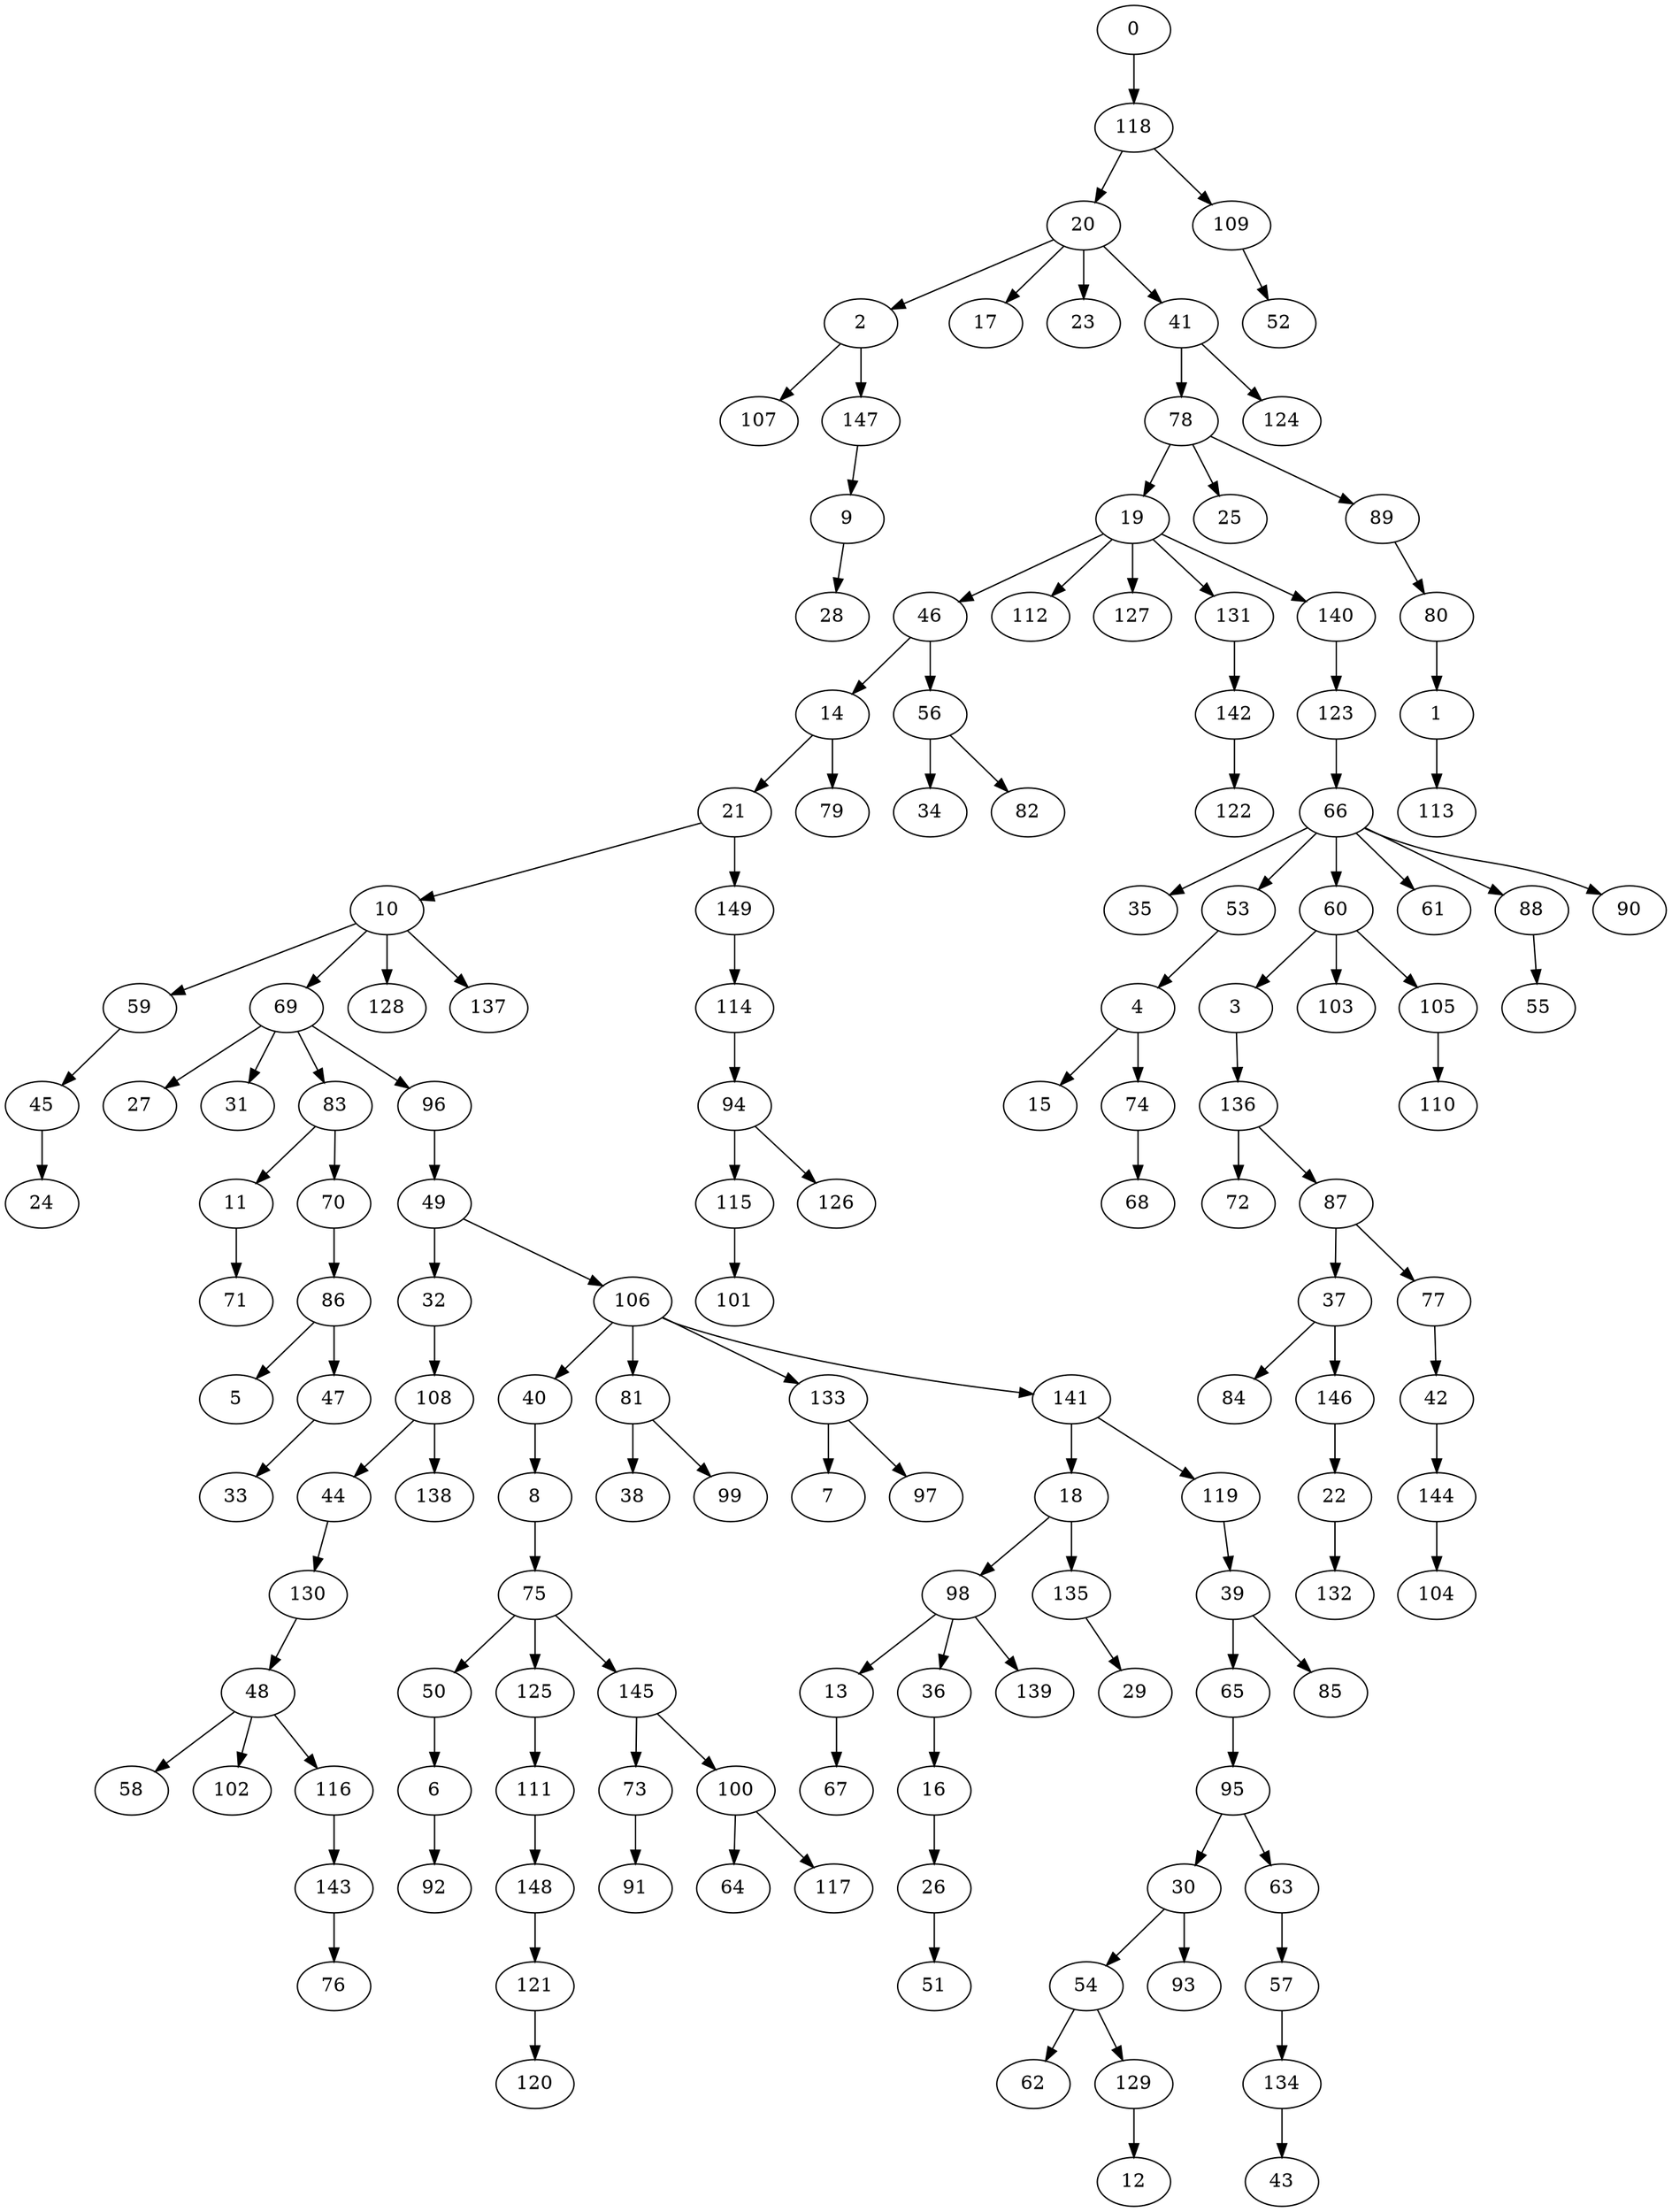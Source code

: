 strict digraph {
	graph [bb="0,0,1206,1620"];
	node [label="\N"];
	0	[height=0.5,
		pos="855,1602",
		width=0.75];
	118	[height=0.5,
		pos="855,1530",
		width=0.75];
	0 -> 118	[pos="e,855,1548.1 855,1583.7 855,1576 855,1566.7 855,1558.1"];
	1	[height=0.5,
		pos="1035,1098",
		width=0.75];
	113	[height=0.5,
		pos="1035,1026",
		width=0.75];
	1 -> 113	[pos="e,1035,1044.1 1035,1079.7 1035,1072 1035,1062.7 1035,1054.1"];
	2	[height=0.5,
		pos="648,1386",
		width=0.75];
	107	[height=0.5,
		pos="576,1314",
		width=0.75];
	2 -> 107	[pos="e,590.8,1329.4 633.43,1370.8 623.25,1360.9 609.48,1347.5 597.97,1336.4"];
	147	[height=0.5,
		pos="648,1314",
		width=0.75];
	2 -> 147	[pos="e,648,1332.1 648,1367.7 648,1360 648,1350.7 648,1342.1"];
	3	[height=0.5,
		pos="891,882",
		width=0.75];
	136	[height=0.5,
		pos="891,810",
		width=0.75];
	3 -> 136	[pos="e,891,828.1 891,863.7 891,855.98 891,846.71 891,838.11"];
	4	[height=0.5,
		pos="819,882",
		width=0.75];
	15	[height=0.5,
		pos="747,810",
		width=0.75];
	4 -> 15	[pos="e,761.8,825.38 804.43,866.83 794.25,856.94 780.48,843.55 768.97,832.36"];
	74	[height=0.5,
		pos="819,810",
		width=0.75];
	4 -> 74	[pos="e,819,828.1 819,863.7 819,855.98 819,846.71 819,838.11"];
	5	[height=0.5,
		pos="171,594",
		width=0.75];
	6	[height=0.5,
		pos="315,306",
		width=0.75];
	92	[height=0.5,
		pos="315,234",
		width=0.75];
	6 -> 92	[pos="e,315,252.1 315,287.7 315,279.98 315,270.71 315,262.11"];
	7	[height=0.5,
		pos="603,522",
		width=0.75];
	8	[height=0.5,
		pos="387,522",
		width=0.75];
	75	[height=0.5,
		pos="387,450",
		width=0.75];
	8 -> 75	[pos="e,387,468.1 387,503.7 387,495.98 387,486.71 387,478.11"];
	9	[height=0.5,
		pos="612,1242",
		width=0.75];
	28	[height=0.5,
		pos="603,1170",
		width=0.75];
	9 -> 28	[pos="e,605.22,1188.3 609.82,1224.1 608.83,1216.3 607.63,1207 606.52,1198.4"];
	10	[height=0.5,
		pos="279,954",
		width=0.75];
	59	[height=0.5,
		pos="99,882",
		width=0.75];
	10 -> 59	[pos="e,121.9,891.9 256.2,944.13 224.64,931.86 167.46,909.62 131.45,895.62"];
	69	[height=0.5,
		pos="207,882",
		width=0.75];
	10 -> 69	[pos="e,221.8,897.38 264.43,938.83 254.25,928.94 240.48,915.55 228.97,904.36"];
	128	[height=0.5,
		pos="279,882",
		width=0.75];
	10 -> 128	[pos="e,279,900.1 279,935.7 279,927.98 279,918.71 279,910.11"];
	137	[height=0.5,
		pos="351,882",
		width=0.75];
	10 -> 137	[pos="e,336.2,897.38 293.57,938.83 303.75,928.94 317.52,915.55 329.03,904.36"];
	11	[height=0.5,
		pos="171,738",
		width=0.75];
	71	[height=0.5,
		pos="171,666",
		width=0.75];
	11 -> 71	[pos="e,171,684.1 171,719.7 171,711.98 171,702.71 171,694.11"];
	12	[height=0.5,
		pos="819,18",
		width=0.75];
	13	[height=0.5,
		pos="603,378",
		width=0.75];
	67	[height=0.5,
		pos="603,306",
		width=0.75];
	13 -> 67	[pos="e,603,324.1 603,359.7 603,351.98 603,342.71 603,334.11"];
	14	[height=0.5,
		pos="603,1098",
		width=0.75];
	21	[height=0.5,
		pos="531,1026",
		width=0.75];
	14 -> 21	[pos="e,545.8,1041.4 588.43,1082.8 578.25,1072.9 564.48,1059.5 552.97,1048.4"];
	79	[height=0.5,
		pos="603,1026",
		width=0.75];
	14 -> 79	[pos="e,603,1044.1 603,1079.7 603,1072 603,1062.7 603,1054.1"];
	16	[height=0.5,
		pos="675,306",
		width=0.75];
	26	[height=0.5,
		pos="675,234",
		width=0.75];
	16 -> 26	[pos="e,675,252.1 675,287.7 675,279.98 675,270.71 675,262.11"];
	17	[height=0.5,
		pos="729,1386",
		width=0.75];
	18	[height=0.5,
		pos="783,522",
		width=0.75];
	98	[height=0.5,
		pos="711,450",
		width=0.75];
	18 -> 98	[pos="e,725.8,465.38 768.43,506.83 758.25,496.94 744.48,483.55 732.97,472.36"];
	135	[height=0.5,
		pos="819,450",
		width=0.75];
	18 -> 135	[pos="e,810.7,467.15 791.35,504.76 795.71,496.28 801.15,485.71 806.04,476.2"];
	19	[height=0.5,
		pos="819,1242",
		width=0.75];
	46	[height=0.5,
		pos="675,1170",
		width=0.75];
	19 -> 46	[pos="e,696.33,1181.4 797.75,1230.7 773.4,1218.8 733.28,1199.3 705.57,1185.9"];
	112	[height=0.5,
		pos="747,1170",
		width=0.75];
	19 -> 112	[pos="e,761.8,1185.4 804.43,1226.8 794.25,1216.9 780.48,1203.5 768.97,1192.4"];
	127	[height=0.5,
		pos="819,1170",
		width=0.75];
	19 -> 127	[pos="e,819,1188.1 819,1223.7 819,1216 819,1206.7 819,1198.1"];
	131	[height=0.5,
		pos="891,1170",
		width=0.75];
	19 -> 131	[pos="e,876.2,1185.4 833.57,1226.8 843.75,1216.9 857.52,1203.5 869.03,1192.4"];
	140	[height=0.5,
		pos="963,1170",
		width=0.75];
	19 -> 140	[pos="e,941.67,1181.4 840.25,1230.7 864.6,1218.8 904.72,1199.3 932.43,1185.9"];
	20	[height=0.5,
		pos="801,1458",
		width=0.75];
	20 -> 2	[pos="e,669.98,1397.1 779.4,1447.1 753.24,1435.1 708.97,1414.9 679.12,1401.2"];
	20 -> 17	[pos="e,743.8,1401.4 786.43,1442.8 776.25,1432.9 762.48,1419.5 750.97,1408.4"];
	23	[height=0.5,
		pos="801,1386",
		width=0.75];
	20 -> 23	[pos="e,801,1404.1 801,1439.7 801,1432 801,1422.7 801,1414.1"];
	41	[height=0.5,
		pos="873,1386",
		width=0.75];
	20 -> 41	[pos="e,858.2,1401.4 815.57,1442.8 825.75,1432.9 839.52,1419.5 851.03,1408.4"];
	21 -> 10	[pos="e,303.72,961.87 506.38,1018.2 461.21,1005.6 365.03,978.9 313.42,964.56"];
	149	[height=0.5,
		pos="531,954",
		width=0.75];
	21 -> 149	[pos="e,531,972.1 531,1007.7 531,999.98 531,990.71 531,982.11"];
	22	[height=0.5,
		pos="963,522",
		width=0.75];
	132	[height=0.5,
		pos="963,450",
		width=0.75];
	22 -> 132	[pos="e,963,468.1 963,503.7 963,495.98 963,486.71 963,478.11"];
	24	[height=0.5,
		pos="27,738",
		width=0.75];
	25	[height=0.5,
		pos="891,1242",
		width=0.75];
	51	[height=0.5,
		pos="675,162",
		width=0.75];
	26 -> 51	[pos="e,675,180.1 675,215.7 675,207.98 675,198.71 675,190.11"];
	27	[height=0.5,
		pos="99,810",
		width=0.75];
	29	[height=0.5,
		pos="819,378",
		width=0.75];
	30	[height=0.5,
		pos="855,234",
		width=0.75];
	54	[height=0.5,
		pos="783,162",
		width=0.75];
	30 -> 54	[pos="e,797.8,177.38 840.43,218.83 830.25,208.94 816.48,195.55 804.97,184.36"];
	93	[height=0.5,
		pos="855,162",
		width=0.75];
	30 -> 93	[pos="e,855,180.1 855,215.7 855,207.98 855,198.71 855,190.11"];
	31	[height=0.5,
		pos="171,810",
		width=0.75];
	32	[height=0.5,
		pos="315,666",
		width=0.75];
	108	[height=0.5,
		pos="315,594",
		width=0.75];
	32 -> 108	[pos="e,315,612.1 315,647.7 315,639.98 315,630.71 315,622.11"];
	33	[height=0.5,
		pos="171,522",
		width=0.75];
	34	[height=0.5,
		pos="675,1026",
		width=0.75];
	35	[height=0.5,
		pos="819,954",
		width=0.75];
	36	[height=0.5,
		pos="675,378",
		width=0.75];
	36 -> 16	[pos="e,675,324.1 675,359.7 675,351.98 675,342.71 675,334.11"];
	37	[height=0.5,
		pos="963,666",
		width=0.75];
	84	[height=0.5,
		pos="891,594",
		width=0.75];
	37 -> 84	[pos="e,905.8,609.38 948.43,650.83 938.25,640.94 924.48,627.55 912.97,616.36"];
	146	[height=0.5,
		pos="963,594",
		width=0.75];
	37 -> 146	[pos="e,963,612.1 963,647.7 963,639.98 963,630.71 963,622.11"];
	38	[height=0.5,
		pos="459,522",
		width=0.75];
	39	[height=0.5,
		pos="891,450",
		width=0.75];
	65	[height=0.5,
		pos="891,378",
		width=0.75];
	39 -> 65	[pos="e,891,396.1 891,431.7 891,423.98 891,414.71 891,406.11"];
	85	[height=0.5,
		pos="963,378",
		width=0.75];
	39 -> 85	[pos="e,948.2,393.38 905.57,434.83 915.75,424.94 929.52,411.55 941.03,400.36"];
	40	[height=0.5,
		pos="387,594",
		width=0.75];
	40 -> 8	[pos="e,387,540.1 387,575.7 387,567.98 387,558.71 387,550.11"];
	78	[height=0.5,
		pos="873,1314",
		width=0.75];
	41 -> 78	[pos="e,873,1332.1 873,1367.7 873,1360 873,1350.7 873,1342.1"];
	124	[height=0.5,
		pos="945,1314",
		width=0.75];
	41 -> 124	[pos="e,930.2,1329.4 887.57,1370.8 897.75,1360.9 911.52,1347.5 923.03,1336.4"];
	42	[height=0.5,
		pos="1035,594",
		width=0.75];
	144	[height=0.5,
		pos="1035,522",
		width=0.75];
	42 -> 144	[pos="e,1035,540.1 1035,575.7 1035,567.98 1035,558.71 1035,550.11"];
	43	[height=0.5,
		pos="927,18",
		width=0.75];
	44	[height=0.5,
		pos="243,522",
		width=0.75];
	130	[height=0.5,
		pos="207,450",
		width=0.75];
	44 -> 130	[pos="e,215.3,467.15 234.65,504.76 230.29,496.28 224.85,485.71 219.96,476.2"];
	45	[height=0.5,
		pos="27,810",
		width=0.75];
	45 -> 24	[pos="e,27,756.1 27,791.7 27,783.98 27,774.71 27,766.11"];
	46 -> 14	[pos="e,617.8,1113.4 660.43,1154.8 650.25,1144.9 636.48,1131.5 624.97,1120.4"];
	56	[height=0.5,
		pos="675,1098",
		width=0.75];
	46 -> 56	[pos="e,675,1116.1 675,1151.7 675,1144 675,1134.7 675,1126.1"];
	47	[height=0.5,
		pos="243,594",
		width=0.75];
	47 -> 33	[pos="e,185.8,537.38 228.43,578.83 218.25,568.94 204.48,555.55 192.97,544.36"];
	48	[height=0.5,
		pos="189,378",
		width=0.75];
	58	[height=0.5,
		pos="99,306",
		width=0.75];
	48 -> 58	[pos="e,115.85,320.11 172.07,363.83 158.5,353.27 139.24,338.3 123.91,326.37"];
	102	[height=0.5,
		pos="171,306",
		width=0.75];
	48 -> 102	[pos="e,175.32,323.79 184.64,360.05 182.61,352.14 180.14,342.54 177.86,333.69"];
	116	[height=0.5,
		pos="243,306",
		width=0.75];
	48 -> 116	[pos="e,231.05,322.49 200.98,361.46 207.98,352.4 216.94,340.79 224.79,330.61"];
	49	[height=0.5,
		pos="315,738",
		width=0.75];
	49 -> 32	[pos="e,315,684.1 315,719.7 315,711.98 315,702.71 315,694.11"];
	106	[height=0.5,
		pos="459,666",
		width=0.75];
	49 -> 106	[pos="e,437.67,677.37 336.25,726.67 360.6,714.83 400.72,695.33 428.43,681.86"];
	50	[height=0.5,
		pos="315,378",
		width=0.75];
	50 -> 6	[pos="e,315,324.1 315,359.7 315,351.98 315,342.71 315,334.11"];
	52	[height=0.5,
		pos="945,1386",
		width=0.75];
	53	[height=0.5,
		pos="891,954",
		width=0.75];
	53 -> 4	[pos="e,833.8,897.38 876.43,938.83 866.25,928.94 852.48,915.55 840.97,904.36"];
	62	[height=0.5,
		pos="747,90",
		width=0.75];
	54 -> 62	[pos="e,755.3,107.15 774.65,144.76 770.29,136.28 764.85,125.71 759.96,116.2"];
	129	[height=0.5,
		pos="819,90",
		width=0.75];
	54 -> 129	[pos="e,810.7,107.15 791.35,144.76 795.71,136.28 801.15,125.71 806.04,116.2"];
	55	[height=0.5,
		pos="1107,882",
		width=0.75];
	56 -> 34	[pos="e,675,1044.1 675,1079.7 675,1072 675,1062.7 675,1054.1"];
	82	[height=0.5,
		pos="747,1026",
		width=0.75];
	56 -> 82	[pos="e,732.2,1041.4 689.57,1082.8 699.75,1072.9 713.52,1059.5 725.03,1048.4"];
	57	[height=0.5,
		pos="927,162",
		width=0.75];
	134	[height=0.5,
		pos="927,90",
		width=0.75];
	57 -> 134	[pos="e,927,108.1 927,143.7 927,135.98 927,126.71 927,118.11"];
	59 -> 45	[pos="e,41.796,825.38 84.43,866.83 74.25,856.94 60.476,843.55 48.969,832.36"];
	60	[height=0.5,
		pos="963,954",
		width=0.75];
	60 -> 3	[pos="e,905.8,897.38 948.43,938.83 938.25,928.94 924.48,915.55 912.97,904.36"];
	103	[height=0.5,
		pos="963,882",
		width=0.75];
	60 -> 103	[pos="e,963,900.1 963,935.7 963,927.98 963,918.71 963,910.11"];
	105	[height=0.5,
		pos="1035,882",
		width=0.75];
	60 -> 105	[pos="e,1020.2,897.38 977.57,938.83 987.75,928.94 1001.5,915.55 1013,904.36"];
	61	[height=0.5,
		pos="1035,954",
		width=0.75];
	63	[height=0.5,
		pos="927,234",
		width=0.75];
	63 -> 57	[pos="e,927,180.1 927,215.7 927,207.98 927,198.71 927,190.11"];
	64	[height=0.5,
		pos="531,234",
		width=0.75];
	95	[height=0.5,
		pos="891,306",
		width=0.75];
	65 -> 95	[pos="e,891,324.1 891,359.7 891,351.98 891,342.71 891,334.11"];
	66	[height=0.5,
		pos="963,1026",
		width=0.75];
	66 -> 35	[pos="e,840.33,965.37 941.75,1014.7 917.4,1002.8 877.28,983.33 849.57,969.86"];
	66 -> 53	[pos="e,905.8,969.38 948.43,1010.8 938.25,1000.9 924.48,987.55 912.97,976.36"];
	66 -> 60	[pos="e,963,972.1 963,1007.7 963,999.98 963,990.71 963,982.11"];
	66 -> 61	[pos="e,1020.2,969.38 977.57,1010.8 987.75,1000.9 1001.5,987.55 1013,976.36"];
	88	[height=0.5,
		pos="1107,954",
		width=0.75];
	66 -> 88	[pos="e,1085.7,965.37 984.25,1014.7 1008.6,1002.8 1048.7,983.33 1076.4,969.86"];
	90	[height=0.5,
		pos="1179,954",
		width=0.75];
	66 -> 90	[pos="e,1158,965.77 984.03,1014.2 988.87,1012 994.05,1009.8 999,1008 1061.1,985.81 1080.9,994.19 1143,972 1144.9,971.34 1146.7,970.61 \
1148.6,969.84"];
	68	[height=0.5,
		pos="819,738",
		width=0.75];
	69 -> 27	[pos="e,117.6,823.05 188.19,868.81 171,857.67 145.38,841.06 126.01,828.5"];
	69 -> 31	[pos="e,179.3,827.15 198.65,864.76 194.29,856.28 188.85,845.71 183.96,836.2"];
	83	[height=0.5,
		pos="243,810",
		width=0.75];
	69 -> 83	[pos="e,234.7,827.15 215.35,864.76 219.71,856.28 225.15,845.71 230.04,836.2"];
	96	[height=0.5,
		pos="315,810",
		width=0.75];
	69 -> 96	[pos="e,296.4,823.05 225.81,868.81 243,857.67 268.62,841.06 287.99,828.5"];
	70	[height=0.5,
		pos="243,738",
		width=0.75];
	86	[height=0.5,
		pos="243,666",
		width=0.75];
	70 -> 86	[pos="e,243,684.1 243,719.7 243,711.98 243,702.71 243,694.11"];
	72	[height=0.5,
		pos="891,738",
		width=0.75];
	73	[height=0.5,
		pos="459,306",
		width=0.75];
	91	[height=0.5,
		pos="459,234",
		width=0.75];
	73 -> 91	[pos="e,459,252.1 459,287.7 459,279.98 459,270.71 459,262.11"];
	74 -> 68	[pos="e,819,756.1 819,791.7 819,783.98 819,774.71 819,766.11"];
	75 -> 50	[pos="e,329.8,393.38 372.43,434.83 362.25,424.94 348.48,411.55 336.97,400.36"];
	125	[height=0.5,
		pos="387,378",
		width=0.75];
	75 -> 125	[pos="e,387,396.1 387,431.7 387,423.98 387,414.71 387,406.11"];
	145	[height=0.5,
		pos="459,378",
		width=0.75];
	75 -> 145	[pos="e,444.2,393.38 401.57,434.83 411.75,424.94 425.52,411.55 437.03,400.36"];
	76	[height=0.5,
		pos="243,162",
		width=0.75];
	77	[height=0.5,
		pos="1035,666",
		width=0.75];
	77 -> 42	[pos="e,1035,612.1 1035,647.7 1035,639.98 1035,630.71 1035,622.11"];
	78 -> 19	[pos="e,830.95,1258.5 861.02,1297.5 854.02,1288.4 845.06,1276.8 837.21,1266.6"];
	78 -> 25	[pos="e,886.68,1259.8 877.36,1296.1 879.39,1288.1 881.86,1278.5 884.14,1269.7"];
	89	[height=0.5,
		pos="999,1242",
		width=0.75];
	78 -> 89	[pos="e,978.81,1254.2 893.24,1301.8 914,1290.2 946.48,1272.2 969.98,1259.1"];
	80	[height=0.5,
		pos="1035,1170",
		width=0.75];
	80 -> 1	[pos="e,1035,1116.1 1035,1151.7 1035,1144 1035,1134.7 1035,1126.1"];
	81	[height=0.5,
		pos="459,594",
		width=0.75];
	81 -> 38	[pos="e,459,540.1 459,575.7 459,567.98 459,558.71 459,550.11"];
	99	[height=0.5,
		pos="531,522",
		width=0.75];
	81 -> 99	[pos="e,516.2,537.38 473.57,578.83 483.75,568.94 497.52,555.55 509.03,544.36"];
	83 -> 11	[pos="e,185.8,753.38 228.43,794.83 218.25,784.94 204.48,771.55 192.97,760.36"];
	83 -> 70	[pos="e,243,756.1 243,791.7 243,783.98 243,774.71 243,766.11"];
	86 -> 5	[pos="e,185.8,609.38 228.43,650.83 218.25,640.94 204.48,627.55 192.97,616.36"];
	86 -> 47	[pos="e,243,612.1 243,647.7 243,639.98 243,630.71 243,622.11"];
	87	[height=0.5,
		pos="963,738",
		width=0.75];
	87 -> 37	[pos="e,963,684.1 963,719.7 963,711.98 963,702.71 963,694.11"];
	87 -> 77	[pos="e,1020.2,681.38 977.57,722.83 987.75,712.94 1001.5,699.55 1013,688.36"];
	88 -> 55	[pos="e,1107,900.1 1107,935.7 1107,927.98 1107,918.71 1107,910.11"];
	89 -> 80	[pos="e,1026.7,1187.1 1007.3,1224.8 1011.7,1216.3 1017.1,1205.7 1022,1196.2"];
	94	[height=0.5,
		pos="531,810",
		width=0.75];
	115	[height=0.5,
		pos="531,738",
		width=0.75];
	94 -> 115	[pos="e,531,756.1 531,791.7 531,783.98 531,774.71 531,766.11"];
	126	[height=0.5,
		pos="603,738",
		width=0.75];
	94 -> 126	[pos="e,588.2,753.38 545.57,794.83 555.75,784.94 569.52,771.55 581.03,760.36"];
	95 -> 30	[pos="e,863.3,251.15 882.65,288.76 878.29,280.28 872.85,269.71 867.96,260.2"];
	95 -> 63	[pos="e,918.7,251.15 899.35,288.76 903.71,280.28 909.15,269.71 914.04,260.2"];
	96 -> 49	[pos="e,315,756.1 315,791.7 315,783.98 315,774.71 315,766.11"];
	97	[height=0.5,
		pos="675,522",
		width=0.75];
	98 -> 13	[pos="e,621.6,391.05 692.19,436.81 675,425.67 649.38,409.06 630.01,396.5"];
	98 -> 36	[pos="e,683.3,395.15 702.65,432.76 698.29,424.28 692.85,413.71 687.96,404.2"];
	139	[height=0.5,
		pos="747,378",
		width=0.75];
	98 -> 139	[pos="e,738.7,395.15 719.35,432.76 723.71,424.28 729.15,413.71 734.04,404.2"];
	100	[height=0.5,
		pos="531,306",
		width=0.75];
	100 -> 64	[pos="e,531,252.1 531,287.7 531,279.98 531,270.71 531,262.11"];
	117	[height=0.5,
		pos="603,234",
		width=0.75];
	100 -> 117	[pos="e,588.2,249.38 545.57,290.83 555.75,280.94 569.52,267.55 581.03,256.36"];
	101	[height=0.5,
		pos="531,666",
		width=0.75];
	104	[height=0.5,
		pos="1035,450",
		width=0.75];
	110	[height=0.5,
		pos="1035,810",
		width=0.75];
	105 -> 110	[pos="e,1035,828.1 1035,863.7 1035,855.98 1035,846.71 1035,838.11"];
	106 -> 40	[pos="e,401.8,609.38 444.43,650.83 434.25,640.94 420.48,627.55 408.97,616.36"];
	106 -> 81	[pos="e,459,612.1 459,647.7 459,639.98 459,630.71 459,622.11"];
	133	[height=0.5,
		pos="603,594",
		width=0.75];
	106 -> 133	[pos="e,581.67,605.37 480.25,654.67 504.6,642.83 544.72,623.33 572.43,609.86"];
	141	[height=0.5,
		pos="783,594",
		width=0.75];
	106 -> 141	[pos="e,756.23,597.58 479.57,654.17 484.52,651.88 489.87,649.65 495,648 582.74,619.74 690.67,604.92 746.17,598.69"];
	108 -> 44	[pos="e,257.8,537.38 300.43,578.83 290.25,568.94 276.48,555.55 264.97,544.36"];
	138	[height=0.5,
		pos="315,522",
		width=0.75];
	108 -> 138	[pos="e,315,540.1 315,575.7 315,567.98 315,558.71 315,550.11"];
	109	[height=0.5,
		pos="909,1458",
		width=0.75];
	109 -> 52	[pos="e,936.7,1403.1 917.35,1440.8 921.71,1432.3 927.15,1421.7 932.04,1412.2"];
	111	[height=0.5,
		pos="387,306",
		width=0.75];
	148	[height=0.5,
		pos="387,234",
		width=0.75];
	111 -> 148	[pos="e,387,252.1 387,287.7 387,279.98 387,270.71 387,262.11"];
	114	[height=0.5,
		pos="531,882",
		width=0.75];
	114 -> 94	[pos="e,531,828.1 531,863.7 531,855.98 531,846.71 531,838.11"];
	115 -> 101	[pos="e,531,684.1 531,719.7 531,711.98 531,702.71 531,694.11"];
	143	[height=0.5,
		pos="243,234",
		width=0.75];
	116 -> 143	[pos="e,243,252.1 243,287.7 243,279.98 243,270.71 243,262.11"];
	118 -> 20	[pos="e,812.95,1474.5 843.02,1513.5 836.02,1504.4 827.06,1492.8 819.21,1482.6"];
	118 -> 109	[pos="e,897.05,1474.5 866.98,1513.5 873.98,1504.4 882.94,1492.8 890.79,1482.6"];
	119	[height=0.5,
		pos="873,522",
		width=0.75];
	119 -> 39	[pos="e,886.68,467.79 877.36,504.05 879.39,496.14 881.86,486.54 884.14,477.69"];
	120	[height=0.5,
		pos="387,90",
		width=0.75];
	121	[height=0.5,
		pos="387,162",
		width=0.75];
	121 -> 120	[pos="e,387,108.1 387,143.7 387,135.98 387,126.71 387,118.11"];
	122	[height=0.5,
		pos="891,1026",
		width=0.75];
	123	[height=0.5,
		pos="963,1098",
		width=0.75];
	123 -> 66	[pos="e,963,1044.1 963,1079.7 963,1072 963,1062.7 963,1054.1"];
	125 -> 111	[pos="e,387,324.1 387,359.7 387,351.98 387,342.71 387,334.11"];
	129 -> 12	[pos="e,819,36.104 819,71.697 819,63.983 819,54.712 819,46.112"];
	130 -> 48	[pos="e,193.32,395.79 202.64,432.05 200.61,424.14 198.14,414.54 195.86,405.69"];
	142	[height=0.5,
		pos="891,1098",
		width=0.75];
	131 -> 142	[pos="e,891,1116.1 891,1151.7 891,1144 891,1134.7 891,1126.1"];
	133 -> 7	[pos="e,603,540.1 603,575.7 603,567.98 603,558.71 603,550.11"];
	133 -> 97	[pos="e,660.2,537.38 617.57,578.83 627.75,568.94 641.52,555.55 653.03,544.36"];
	134 -> 43	[pos="e,927,36.104 927,71.697 927,63.983 927,54.712 927,46.112"];
	135 -> 29	[pos="e,819,396.1 819,431.7 819,423.98 819,414.71 819,406.11"];
	136 -> 72	[pos="e,891,756.1 891,791.7 891,783.98 891,774.71 891,766.11"];
	136 -> 87	[pos="e,948.2,753.38 905.57,794.83 915.75,784.94 929.52,771.55 941.03,760.36"];
	140 -> 123	[pos="e,963,1116.1 963,1151.7 963,1144 963,1134.7 963,1126.1"];
	141 -> 18	[pos="e,783,540.1 783,575.7 783,567.98 783,558.71 783,550.11"];
	141 -> 119	[pos="e,856.15,536.11 799.93,579.83 813.5,569.27 832.76,554.3 848.09,542.37"];
	142 -> 122	[pos="e,891,1044.1 891,1079.7 891,1072 891,1062.7 891,1054.1"];
	143 -> 76	[pos="e,243,180.1 243,215.7 243,207.98 243,198.71 243,190.11"];
	144 -> 104	[pos="e,1035,468.1 1035,503.7 1035,495.98 1035,486.71 1035,478.11"];
	145 -> 73	[pos="e,459,324.1 459,359.7 459,351.98 459,342.71 459,334.11"];
	145 -> 100	[pos="e,516.2,321.38 473.57,362.83 483.75,352.94 497.52,339.55 509.03,328.36"];
	146 -> 22	[pos="e,963,540.1 963,575.7 963,567.98 963,558.71 963,550.11"];
	147 -> 9	[pos="e,620.3,1259.1 639.65,1296.8 635.29,1288.3 629.85,1277.7 624.96,1268.2"];
	148 -> 121	[pos="e,387,180.1 387,215.7 387,207.98 387,198.71 387,190.11"];
	149 -> 114	[pos="e,531,900.1 531,935.7 531,927.98 531,918.71 531,910.11"];
}
